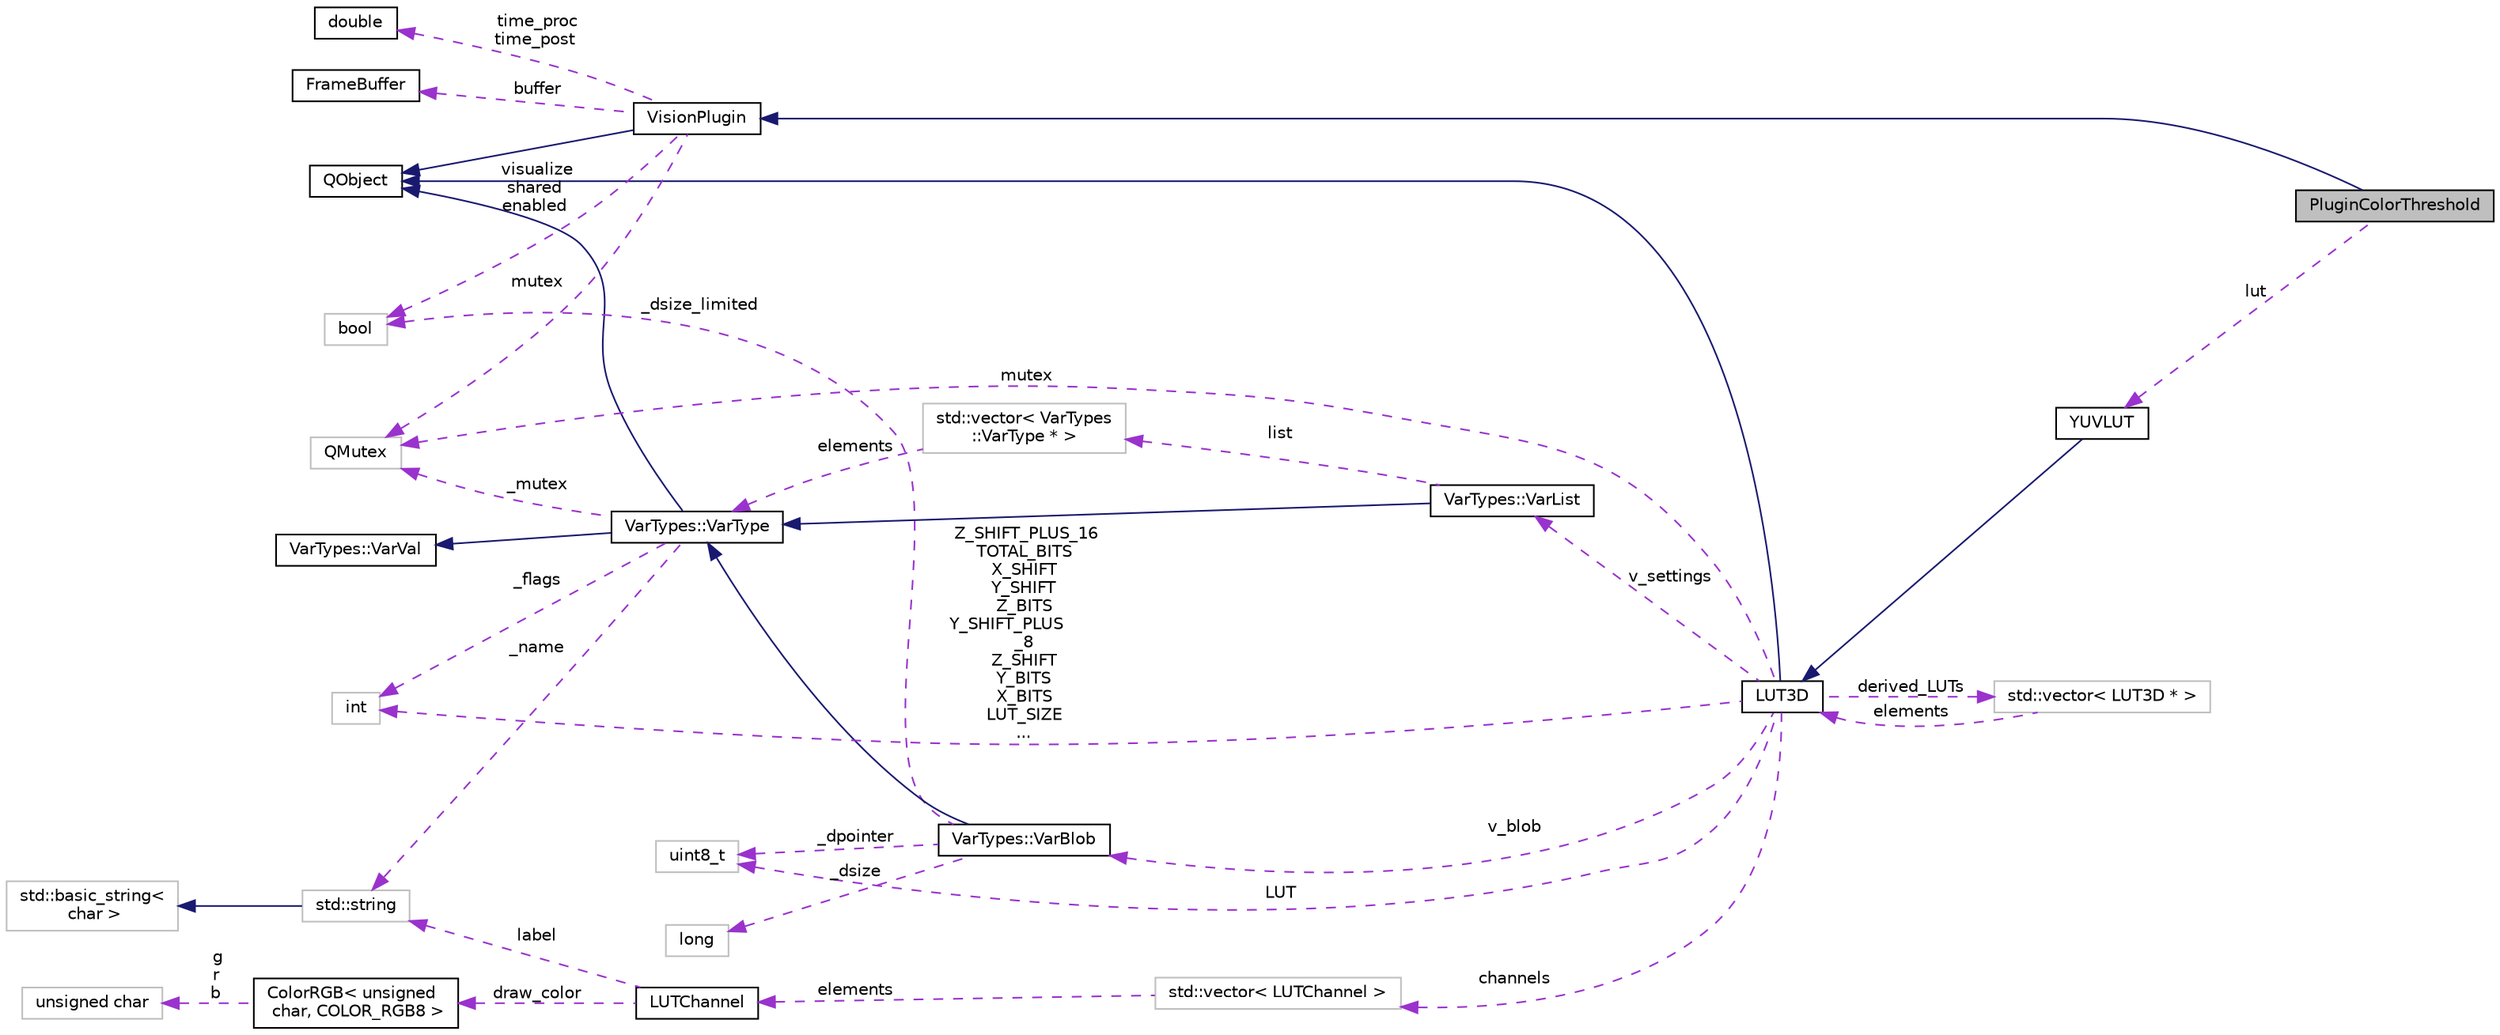 digraph "PluginColorThreshold"
{
 // INTERACTIVE_SVG=YES
  edge [fontname="Helvetica",fontsize="10",labelfontname="Helvetica",labelfontsize="10"];
  node [fontname="Helvetica",fontsize="10",shape=record];
  rankdir="LR";
  Node1 [label="PluginColorThreshold",height=0.2,width=0.4,color="black", fillcolor="grey75", style="filled", fontcolor="black"];
  Node2 -> Node1 [dir="back",color="midnightblue",fontsize="10",style="solid",fontname="Helvetica"];
  Node2 [label="VisionPlugin",height=0.2,width=0.4,color="black", fillcolor="white", style="filled",URL="$d8/d1e/class_vision_plugin.html",tooltip="A base class for general vision processing plugin. "];
  Node3 -> Node2 [dir="back",color="midnightblue",fontsize="10",style="solid",fontname="Helvetica"];
  Node3 [label="QObject",height=0.2,width=0.4,color="black", fillcolor="white", style="filled",URL="$dc/d4f/class_q_object.html"];
  Node4 -> Node2 [dir="back",color="darkorchid3",fontsize="10",style="dashed",label=" time_proc\ntime_post" ,fontname="Helvetica"];
  Node4 [label="double",height=0.2,width=0.4,color="black", fillcolor="white", style="filled",URL="$df/de6/classdouble.html"];
  Node5 -> Node2 [dir="back",color="darkorchid3",fontsize="10",style="dashed",label=" buffer" ,fontname="Helvetica"];
  Node5 [label="FrameBuffer",height=0.2,width=0.4,color="black", fillcolor="white", style="filled",URL="$d8/d23/class_frame_buffer.html",tooltip="A RingBuffer consisting of items of type FrameData. "];
  Node6 -> Node2 [dir="back",color="darkorchid3",fontsize="10",style="dashed",label=" visualize\nshared\nenabled" ,fontname="Helvetica"];
  Node6 [label="bool",height=0.2,width=0.4,color="grey75", fillcolor="white", style="filled"];
  Node7 -> Node2 [dir="back",color="darkorchid3",fontsize="10",style="dashed",label=" mutex" ,fontname="Helvetica"];
  Node7 [label="QMutex",height=0.2,width=0.4,color="grey75", fillcolor="white", style="filled"];
  Node8 -> Node1 [dir="back",color="darkorchid3",fontsize="10",style="dashed",label=" lut" ,fontname="Helvetica"];
  Node8 [label="YUVLUT",height=0.2,width=0.4,color="black", fillcolor="white", style="filled",URL="$d6/d88/class_y_u_v_l_u_t.html",tooltip="A 3D YUV LUT. "];
  Node9 -> Node8 [dir="back",color="midnightblue",fontsize="10",style="solid",fontname="Helvetica"];
  Node9 [label="LUT3D",height=0.2,width=0.4,color="black", fillcolor="white", style="filled",URL="$d7/d15/class_l_u_t3_d.html",tooltip="A general 3D LUT class, allowing fast bit-wise lookup. "];
  Node3 -> Node9 [dir="back",color="midnightblue",fontsize="10",style="solid",fontname="Helvetica"];
  Node10 -> Node9 [dir="back",color="darkorchid3",fontsize="10",style="dashed",label=" v_settings" ,fontname="Helvetica"];
  Node10 [label="VarTypes::VarList",height=0.2,width=0.4,color="black", fillcolor="white", style="filled",URL="$d1/d74/class_var_types_1_1_var_list.html",tooltip="This is the list type of the VarTypes system. "];
  Node11 -> Node10 [dir="back",color="midnightblue",fontsize="10",style="solid",fontname="Helvetica"];
  Node11 [label="VarTypes::VarType",height=0.2,width=0.4,color="black", fillcolor="white", style="filled",URL="$d4/d59/class_var_types_1_1_var_type.html",tooltip="The base class of the VarTypes system. "];
  Node3 -> Node11 [dir="back",color="midnightblue",fontsize="10",style="solid",fontname="Helvetica"];
  Node12 -> Node11 [dir="back",color="midnightblue",fontsize="10",style="solid",fontname="Helvetica"];
  Node12 [label="VarTypes::VarVal",height=0.2,width=0.4,color="black", fillcolor="white", style="filled",URL="$d6/de8/class_var_types_1_1_var_val.html"];
  Node13 -> Node11 [dir="back",color="darkorchid3",fontsize="10",style="dashed",label=" _flags" ,fontname="Helvetica"];
  Node13 [label="int",height=0.2,width=0.4,color="grey75", fillcolor="white", style="filled"];
  Node14 -> Node11 [dir="back",color="darkorchid3",fontsize="10",style="dashed",label=" _name" ,fontname="Helvetica"];
  Node14 [label="std::string",height=0.2,width=0.4,color="grey75", fillcolor="white", style="filled",tooltip="STL class. "];
  Node15 -> Node14 [dir="back",color="midnightblue",fontsize="10",style="solid",fontname="Helvetica"];
  Node15 [label="std::basic_string\<\l char \>",height=0.2,width=0.4,color="grey75", fillcolor="white", style="filled",tooltip="STL class. "];
  Node7 -> Node11 [dir="back",color="darkorchid3",fontsize="10",style="dashed",label=" _mutex" ,fontname="Helvetica"];
  Node16 -> Node10 [dir="back",color="darkorchid3",fontsize="10",style="dashed",label=" list" ,fontname="Helvetica"];
  Node16 [label="std::vector\< VarTypes\l::VarType * \>",height=0.2,width=0.4,color="grey75", fillcolor="white", style="filled"];
  Node11 -> Node16 [dir="back",color="darkorchid3",fontsize="10",style="dashed",label=" elements" ,fontname="Helvetica"];
  Node17 -> Node9 [dir="back",color="darkorchid3",fontsize="10",style="dashed",label=" derived_LUTs" ,fontname="Helvetica"];
  Node17 [label="std::vector\< LUT3D * \>",height=0.2,width=0.4,color="grey75", fillcolor="white", style="filled"];
  Node9 -> Node17 [dir="back",color="darkorchid3",fontsize="10",style="dashed",label=" elements" ,fontname="Helvetica"];
  Node18 -> Node9 [dir="back",color="darkorchid3",fontsize="10",style="dashed",label=" v_blob" ,fontname="Helvetica"];
  Node18 [label="VarTypes::VarBlob",height=0.2,width=0.4,color="black", fillcolor="white", style="filled",URL="$d3/dac/class_var_types_1_1_var_blob.html",tooltip="A Vartype for storing binary data. "];
  Node11 -> Node18 [dir="back",color="midnightblue",fontsize="10",style="solid",fontname="Helvetica"];
  Node6 -> Node18 [dir="back",color="darkorchid3",fontsize="10",style="dashed",label=" _dsize_limited" ,fontname="Helvetica"];
  Node19 -> Node18 [dir="back",color="darkorchid3",fontsize="10",style="dashed",label=" _dpointer" ,fontname="Helvetica"];
  Node19 [label="uint8_t",height=0.2,width=0.4,color="grey75", fillcolor="white", style="filled"];
  Node20 -> Node18 [dir="back",color="darkorchid3",fontsize="10",style="dashed",label=" _dsize" ,fontname="Helvetica"];
  Node20 [label="long",height=0.2,width=0.4,color="grey75", fillcolor="white", style="filled"];
  Node13 -> Node9 [dir="back",color="darkorchid3",fontsize="10",style="dashed",label=" Z_SHIFT_PLUS_16\nTOTAL_BITS\nX_SHIFT\nY_SHIFT\nZ_BITS\nY_SHIFT_PLUS\l_8\nZ_SHIFT\nY_BITS\nX_BITS\nLUT_SIZE\n..." ,fontname="Helvetica"];
  Node19 -> Node9 [dir="back",color="darkorchid3",fontsize="10",style="dashed",label=" LUT" ,fontname="Helvetica"];
  Node7 -> Node9 [dir="back",color="darkorchid3",fontsize="10",style="dashed",label=" mutex" ,fontname="Helvetica"];
  Node21 -> Node9 [dir="back",color="darkorchid3",fontsize="10",style="dashed",label=" channels" ,fontname="Helvetica"];
  Node21 [label="std::vector\< LUTChannel \>",height=0.2,width=0.4,color="grey75", fillcolor="white", style="filled"];
  Node22 -> Node21 [dir="back",color="darkorchid3",fontsize="10",style="dashed",label=" elements" ,fontname="Helvetica"];
  Node22 [label="LUTChannel",height=0.2,width=0.4,color="black", fillcolor="white", style="filled",URL="$d3/d66/class_l_u_t_channel.html",tooltip="A text and color-label for a channel used in the LUT3D class. "];
  Node23 -> Node22 [dir="back",color="darkorchid3",fontsize="10",style="dashed",label=" draw_color" ,fontname="Helvetica"];
  Node23 [label="ColorRGB\< unsigned\l char, COLOR_RGB8 \>",height=0.2,width=0.4,color="black", fillcolor="white", style="filled",URL="$d7/dff/class_color_r_g_b.html"];
  Node24 -> Node23 [dir="back",color="darkorchid3",fontsize="10",style="dashed",label=" g\nr\nb" ,fontname="Helvetica"];
  Node24 [label="unsigned char",height=0.2,width=0.4,color="grey75", fillcolor="white", style="filled"];
  Node14 -> Node22 [dir="back",color="darkorchid3",fontsize="10",style="dashed",label=" label" ,fontname="Helvetica"];
}
